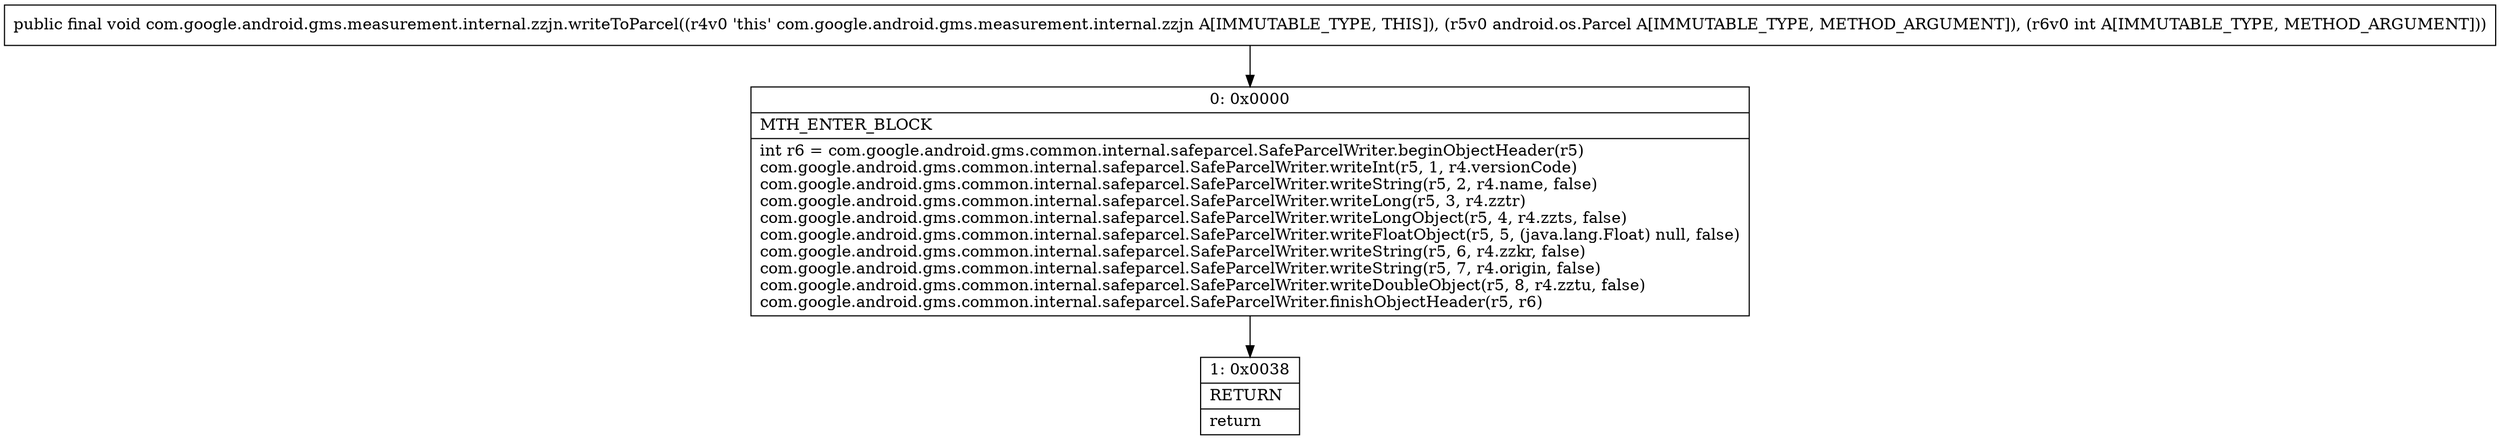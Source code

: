 digraph "CFG forcom.google.android.gms.measurement.internal.zzjn.writeToParcel(Landroid\/os\/Parcel;I)V" {
Node_0 [shape=record,label="{0\:\ 0x0000|MTH_ENTER_BLOCK\l|int r6 = com.google.android.gms.common.internal.safeparcel.SafeParcelWriter.beginObjectHeader(r5)\lcom.google.android.gms.common.internal.safeparcel.SafeParcelWriter.writeInt(r5, 1, r4.versionCode)\lcom.google.android.gms.common.internal.safeparcel.SafeParcelWriter.writeString(r5, 2, r4.name, false)\lcom.google.android.gms.common.internal.safeparcel.SafeParcelWriter.writeLong(r5, 3, r4.zztr)\lcom.google.android.gms.common.internal.safeparcel.SafeParcelWriter.writeLongObject(r5, 4, r4.zzts, false)\lcom.google.android.gms.common.internal.safeparcel.SafeParcelWriter.writeFloatObject(r5, 5, (java.lang.Float) null, false)\lcom.google.android.gms.common.internal.safeparcel.SafeParcelWriter.writeString(r5, 6, r4.zzkr, false)\lcom.google.android.gms.common.internal.safeparcel.SafeParcelWriter.writeString(r5, 7, r4.origin, false)\lcom.google.android.gms.common.internal.safeparcel.SafeParcelWriter.writeDoubleObject(r5, 8, r4.zztu, false)\lcom.google.android.gms.common.internal.safeparcel.SafeParcelWriter.finishObjectHeader(r5, r6)\l}"];
Node_1 [shape=record,label="{1\:\ 0x0038|RETURN\l|return\l}"];
MethodNode[shape=record,label="{public final void com.google.android.gms.measurement.internal.zzjn.writeToParcel((r4v0 'this' com.google.android.gms.measurement.internal.zzjn A[IMMUTABLE_TYPE, THIS]), (r5v0 android.os.Parcel A[IMMUTABLE_TYPE, METHOD_ARGUMENT]), (r6v0 int A[IMMUTABLE_TYPE, METHOD_ARGUMENT])) }"];
MethodNode -> Node_0;
Node_0 -> Node_1;
}


